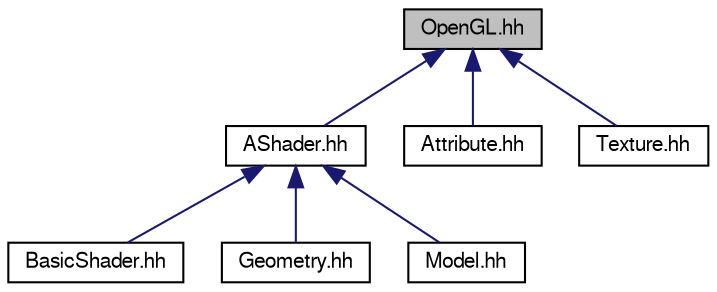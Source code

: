 digraph "OpenGL.hh"
{
  edge [fontname="FreeSans",fontsize="10",labelfontname="FreeSans",labelfontsize="10"];
  node [fontname="FreeSans",fontsize="10",shape=record];
  Node1 [label="OpenGL.hh",height=0.2,width=0.4,color="black", fillcolor="grey75", style="filled" fontcolor="black"];
  Node1 -> Node2 [dir="back",color="midnightblue",fontsize="10",style="solid",fontname="FreeSans"];
  Node2 [label="AShader.hh",height=0.2,width=0.4,color="black", fillcolor="white", style="filled",URL="$db/dd6/_a_shader_8hh.html"];
  Node2 -> Node3 [dir="back",color="midnightblue",fontsize="10",style="solid",fontname="FreeSans"];
  Node3 [label="BasicShader.hh",height=0.2,width=0.4,color="black", fillcolor="white", style="filled",URL="$de/dd5/_basic_shader_8hh.html"];
  Node2 -> Node4 [dir="back",color="midnightblue",fontsize="10",style="solid",fontname="FreeSans"];
  Node4 [label="Geometry.hh",height=0.2,width=0.4,color="black", fillcolor="white", style="filled",URL="$df/d17/_geometry_8hh.html"];
  Node2 -> Node5 [dir="back",color="midnightblue",fontsize="10",style="solid",fontname="FreeSans"];
  Node5 [label="Model.hh",height=0.2,width=0.4,color="black", fillcolor="white", style="filled",URL="$d3/dff/_model_8hh.html"];
  Node1 -> Node6 [dir="back",color="midnightblue",fontsize="10",style="solid",fontname="FreeSans"];
  Node6 [label="Attribute.hh",height=0.2,width=0.4,color="black", fillcolor="white", style="filled",URL="$d2/d71/_attribute_8hh.html"];
  Node1 -> Node7 [dir="back",color="midnightblue",fontsize="10",style="solid",fontname="FreeSans"];
  Node7 [label="Texture.hh",height=0.2,width=0.4,color="black", fillcolor="white", style="filled",URL="$d7/d65/_texture_8hh.html"];
}
